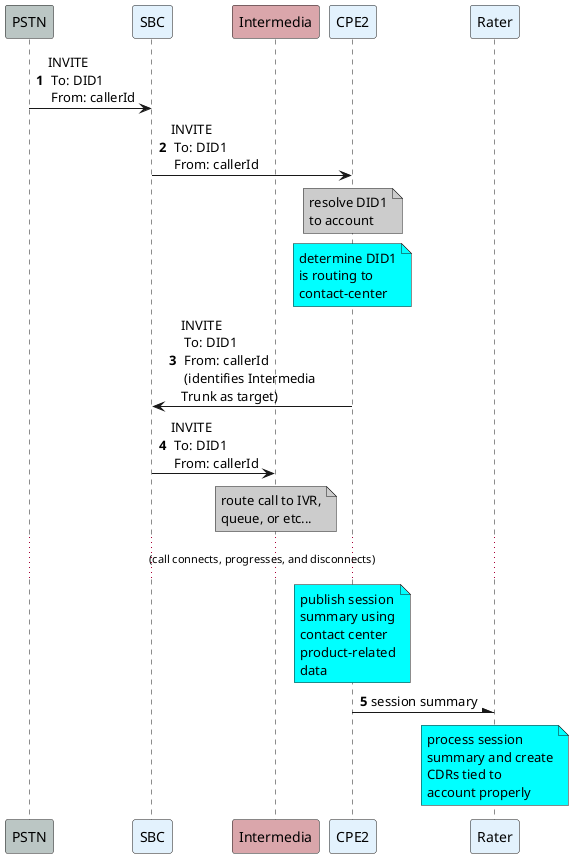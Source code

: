 @startuml
'https://plantuml.com/sequence-diagram

autonumber

participant "PSTN" as pstn #BBC6C4
participant "SBC" as sbc #E3F2FD
participant Intermedia as im #DAA6AB
participant CPE2 as cpe2 #E3F2FD
participant Rater as rtr #E3F2FD

pstn -> sbc: INVITE \n To: DID1\n From: callerId
sbc -> cpe2: INVITE \n To: DID1\n From: callerId
note over cpe2 #ccc
  resolve DID1
  to account
end note
note over cpe2 #cyan
  determine DID1
  is routing to
  contact-center
end note
cpe2 -> sbc: INVITE \n To: DID1\n From: callerId\n (identifies Intermedia \nTrunk as target)
sbc -> im: INVITE \n To: DID1\n From: callerId
note over im #ccc
    route call to IVR,
    queue, or etc...
end note
... (call connects, progresses, and disconnects) ...
note over cpe2 #cyan
    publish session
    summary using
    contact center
    product-related
    data
end note
cpe2 -\ rtr: session summary
note over rtr #cyan
    process session
    summary and create
    CDRs tied to
    account properly
end note

@enduml